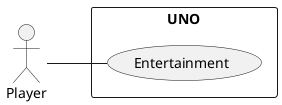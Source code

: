 @startuml
skinparam backgroundcolor transparent
skinparam shadowing false

left to right direction

actor "Player" as pl

rectangle UNO {
    usecase "Entertainment" as UCEnt
}

pl -- UCEnt
@enduml